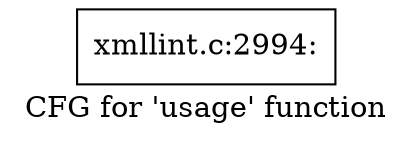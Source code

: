 digraph "CFG for 'usage' function" {
	label="CFG for 'usage' function";

	Node0x49ebe20 [shape=record,label="{xmllint.c:2994:}"];
}
